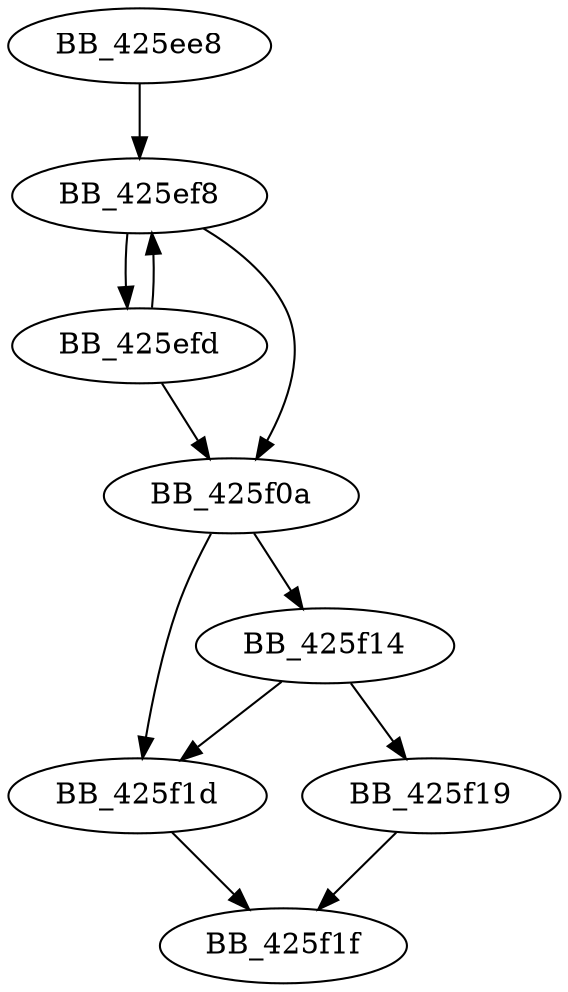 DiGraph _siglookup{
BB_425ee8->BB_425ef8
BB_425ef8->BB_425efd
BB_425ef8->BB_425f0a
BB_425efd->BB_425ef8
BB_425efd->BB_425f0a
BB_425f0a->BB_425f14
BB_425f0a->BB_425f1d
BB_425f14->BB_425f19
BB_425f14->BB_425f1d
BB_425f19->BB_425f1f
BB_425f1d->BB_425f1f
}
